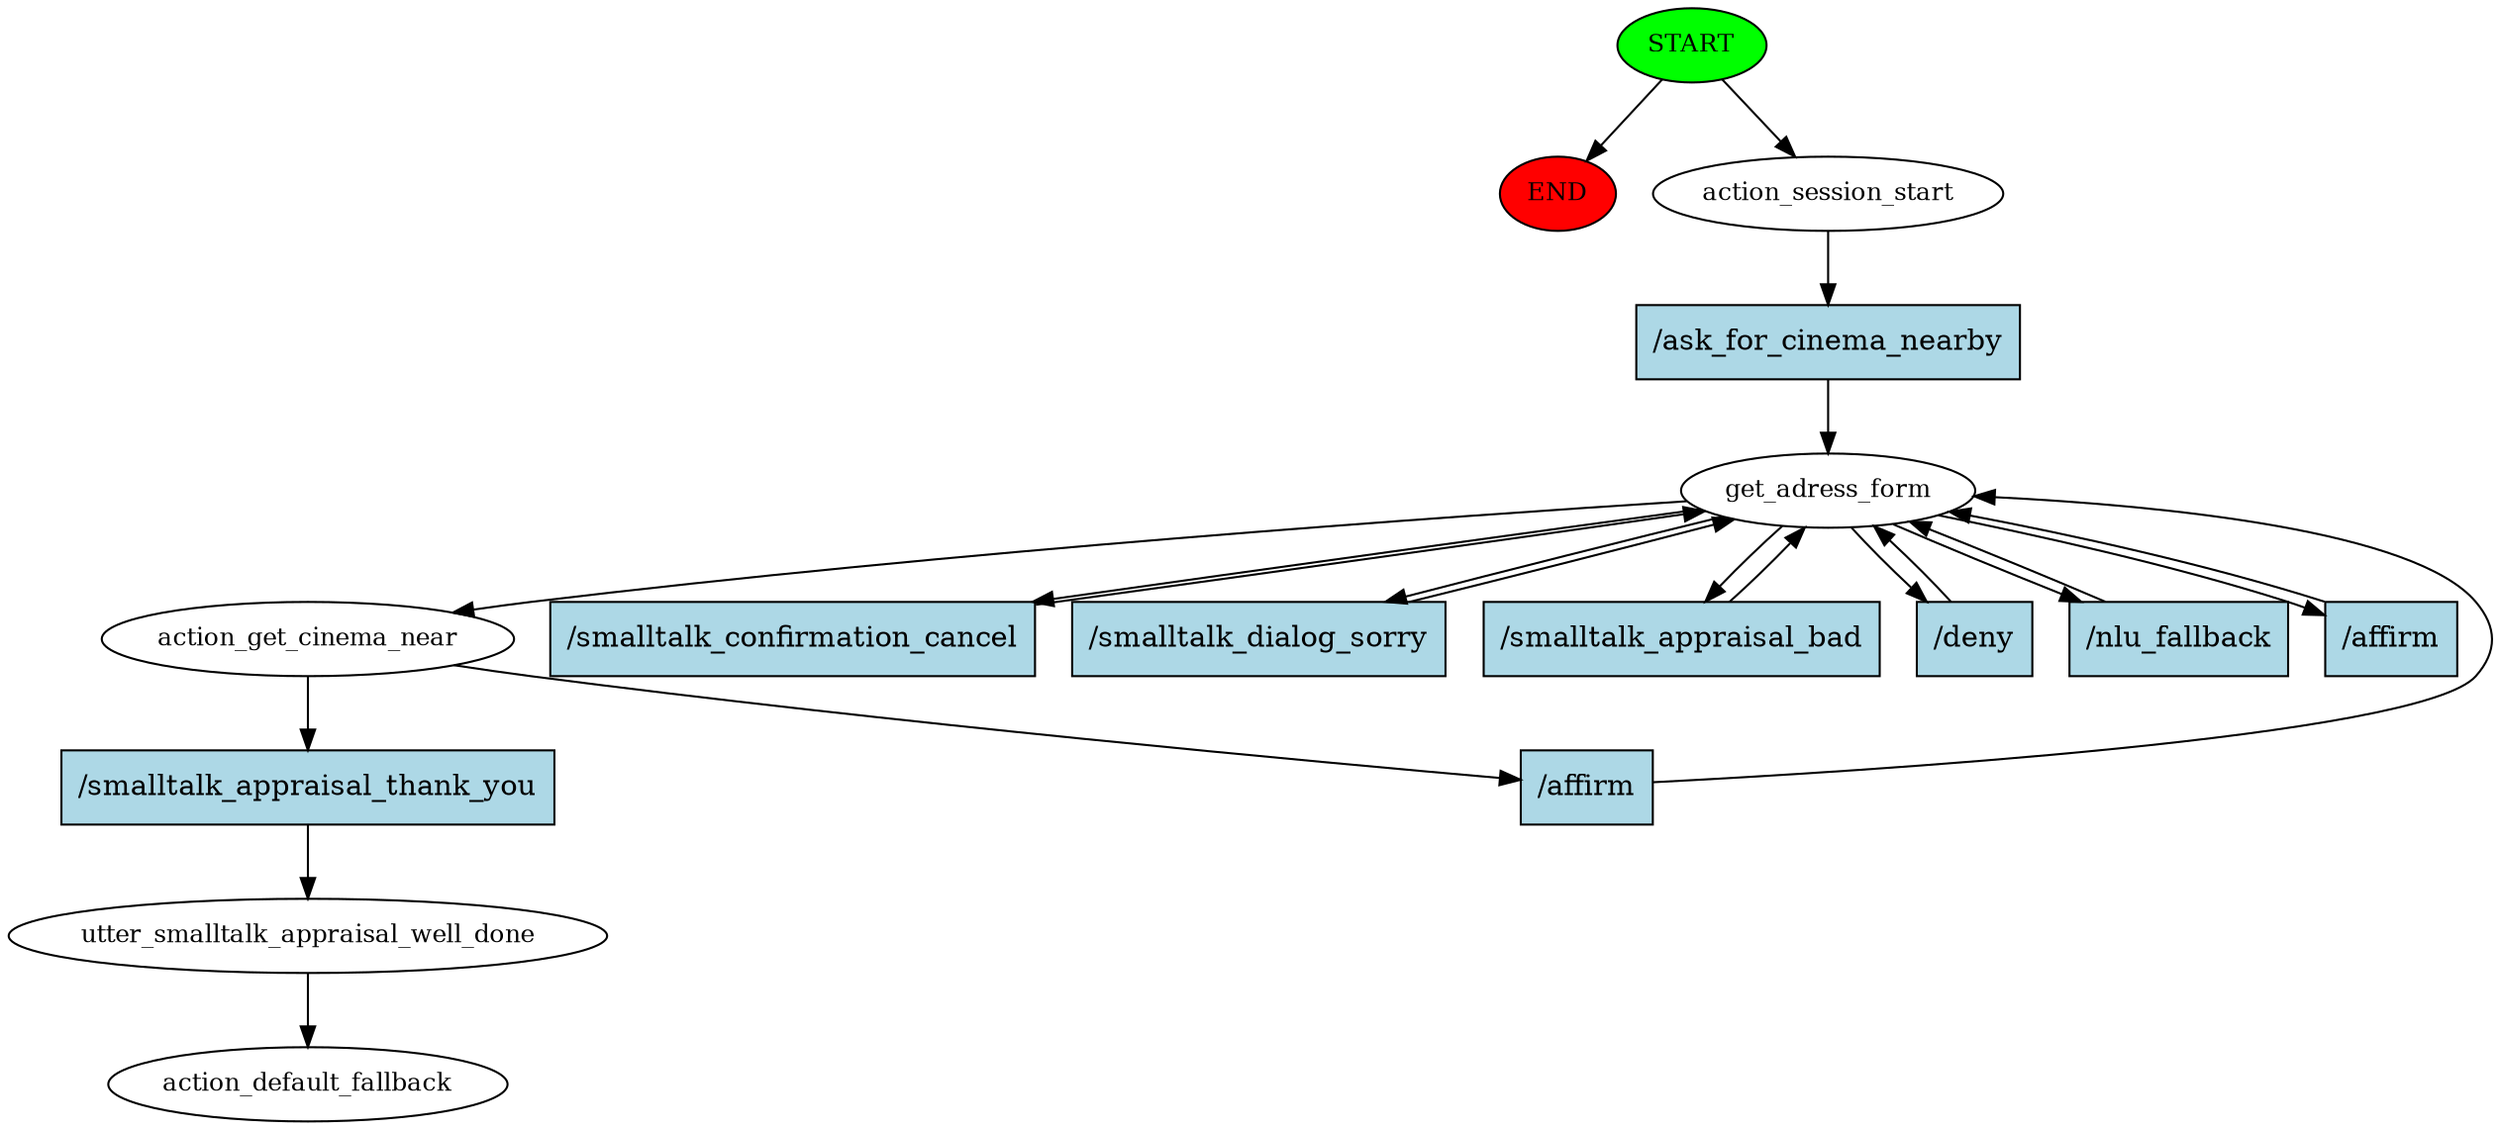 digraph  {
0 [class="start active", fillcolor=green, fontsize=12, label=START, style=filled];
"-1" [class=end, fillcolor=red, fontsize=12, label=END, style=filled];
1 [class=active, fontsize=12, label=action_session_start];
2 [class=active, fontsize=12, label=get_adress_form];
7 [class=active, fontsize=12, label=action_get_cinema_near];
14 [class=active, fontsize=12, label=utter_smalltalk_appraisal_well_done];
15 [class="dashed active", fontsize=12, label=action_default_fallback];
16 [class="intent active", fillcolor=lightblue, label="/ask_for_cinema_nearby", shape=rect, style=filled];
17 [class="intent active", fillcolor=lightblue, label="/smalltalk_confirmation_cancel", shape=rect, style=filled];
18 [class="intent active", fillcolor=lightblue, label="/smalltalk_dialog_sorry", shape=rect, style=filled];
19 [class="intent active", fillcolor=lightblue, label="/smalltalk_appraisal_bad", shape=rect, style=filled];
20 [class="intent active", fillcolor=lightblue, label="/deny", shape=rect, style=filled];
21 [class="intent active", fillcolor=lightblue, label="/nlu_fallback", shape=rect, style=filled];
22 [class="intent active", fillcolor=lightblue, label="/affirm", shape=rect, style=filled];
23 [class="intent active", fillcolor=lightblue, label="/affirm", shape=rect, style=filled];
24 [class="intent active", fillcolor=lightblue, label="/smalltalk_appraisal_thank_you", shape=rect, style=filled];
0 -> "-1"  [class="", key=NONE, label=""];
0 -> 1  [class=active, key=NONE, label=""];
1 -> 16  [class=active, key=0];
2 -> 7  [class=active, key=NONE, label=""];
2 -> 17  [class=active, key=0];
2 -> 18  [class=active, key=0];
2 -> 19  [class=active, key=0];
2 -> 20  [class=active, key=0];
2 -> 21  [class=active, key=0];
2 -> 22  [class=active, key=0];
7 -> 23  [class=active, key=0];
7 -> 24  [class=active, key=0];
14 -> 15  [class=active, key=NONE, label=""];
16 -> 2  [class=active, key=0];
17 -> 2  [class=active, key=0];
18 -> 2  [class=active, key=0];
19 -> 2  [class=active, key=0];
20 -> 2  [class=active, key=0];
21 -> 2  [class=active, key=0];
22 -> 2  [class=active, key=0];
23 -> 2  [class=active, key=0];
24 -> 14  [class=active, key=0];
}
